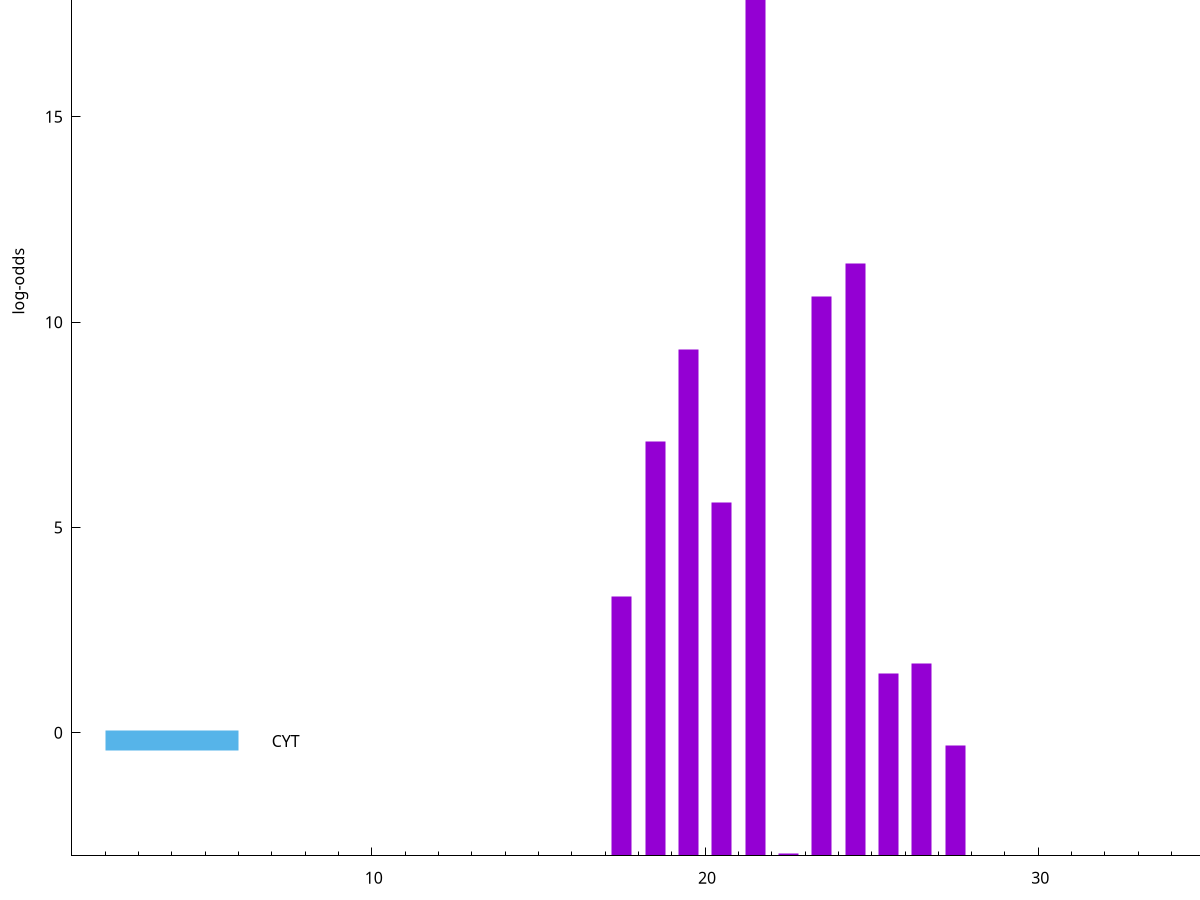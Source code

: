 set title "LipoP predictions for SRR5666568.gff"
set size 2., 1.4
set xrange [1:70] 
set mxtics 10
set yrange [-3:25]
set y2range [0:28]
set ylabel "log-odds"
set term postscript eps color solid "Helvetica" 30
set output "SRR5666568.gff245.eps"
set arrow from 2,20.5756 to 6,20.5756 nohead lt 1 lw 20
set label "SpI" at 7,20.5756
set arrow from 2,-0.200913 to 6,-0.200913 nohead lt 3 lw 20
set label "CYT" at 7,-0.200913
set arrow from 2,20.5756 to 6,20.5756 nohead lt 1 lw 20
set label "SpI" at 7,20.5756
# NOTE: The scores below are the log-odds scores with the threshold
# NOTE: subtracted (a hack to make gnuplot make the histogram all
# NOTE: look nice).
plot "-" axes x1y2 title "" with impulses lt 1 lw 20
21.500000 23.570800
24.500000 14.431000
23.500000 13.631400
19.500000 12.325610
18.500000 10.103820
20.500000 8.613080
17.500000 6.311860
26.500000 4.675410
25.500000 4.452250
27.500000 2.679798
22.500000 0.070020
e
exit
